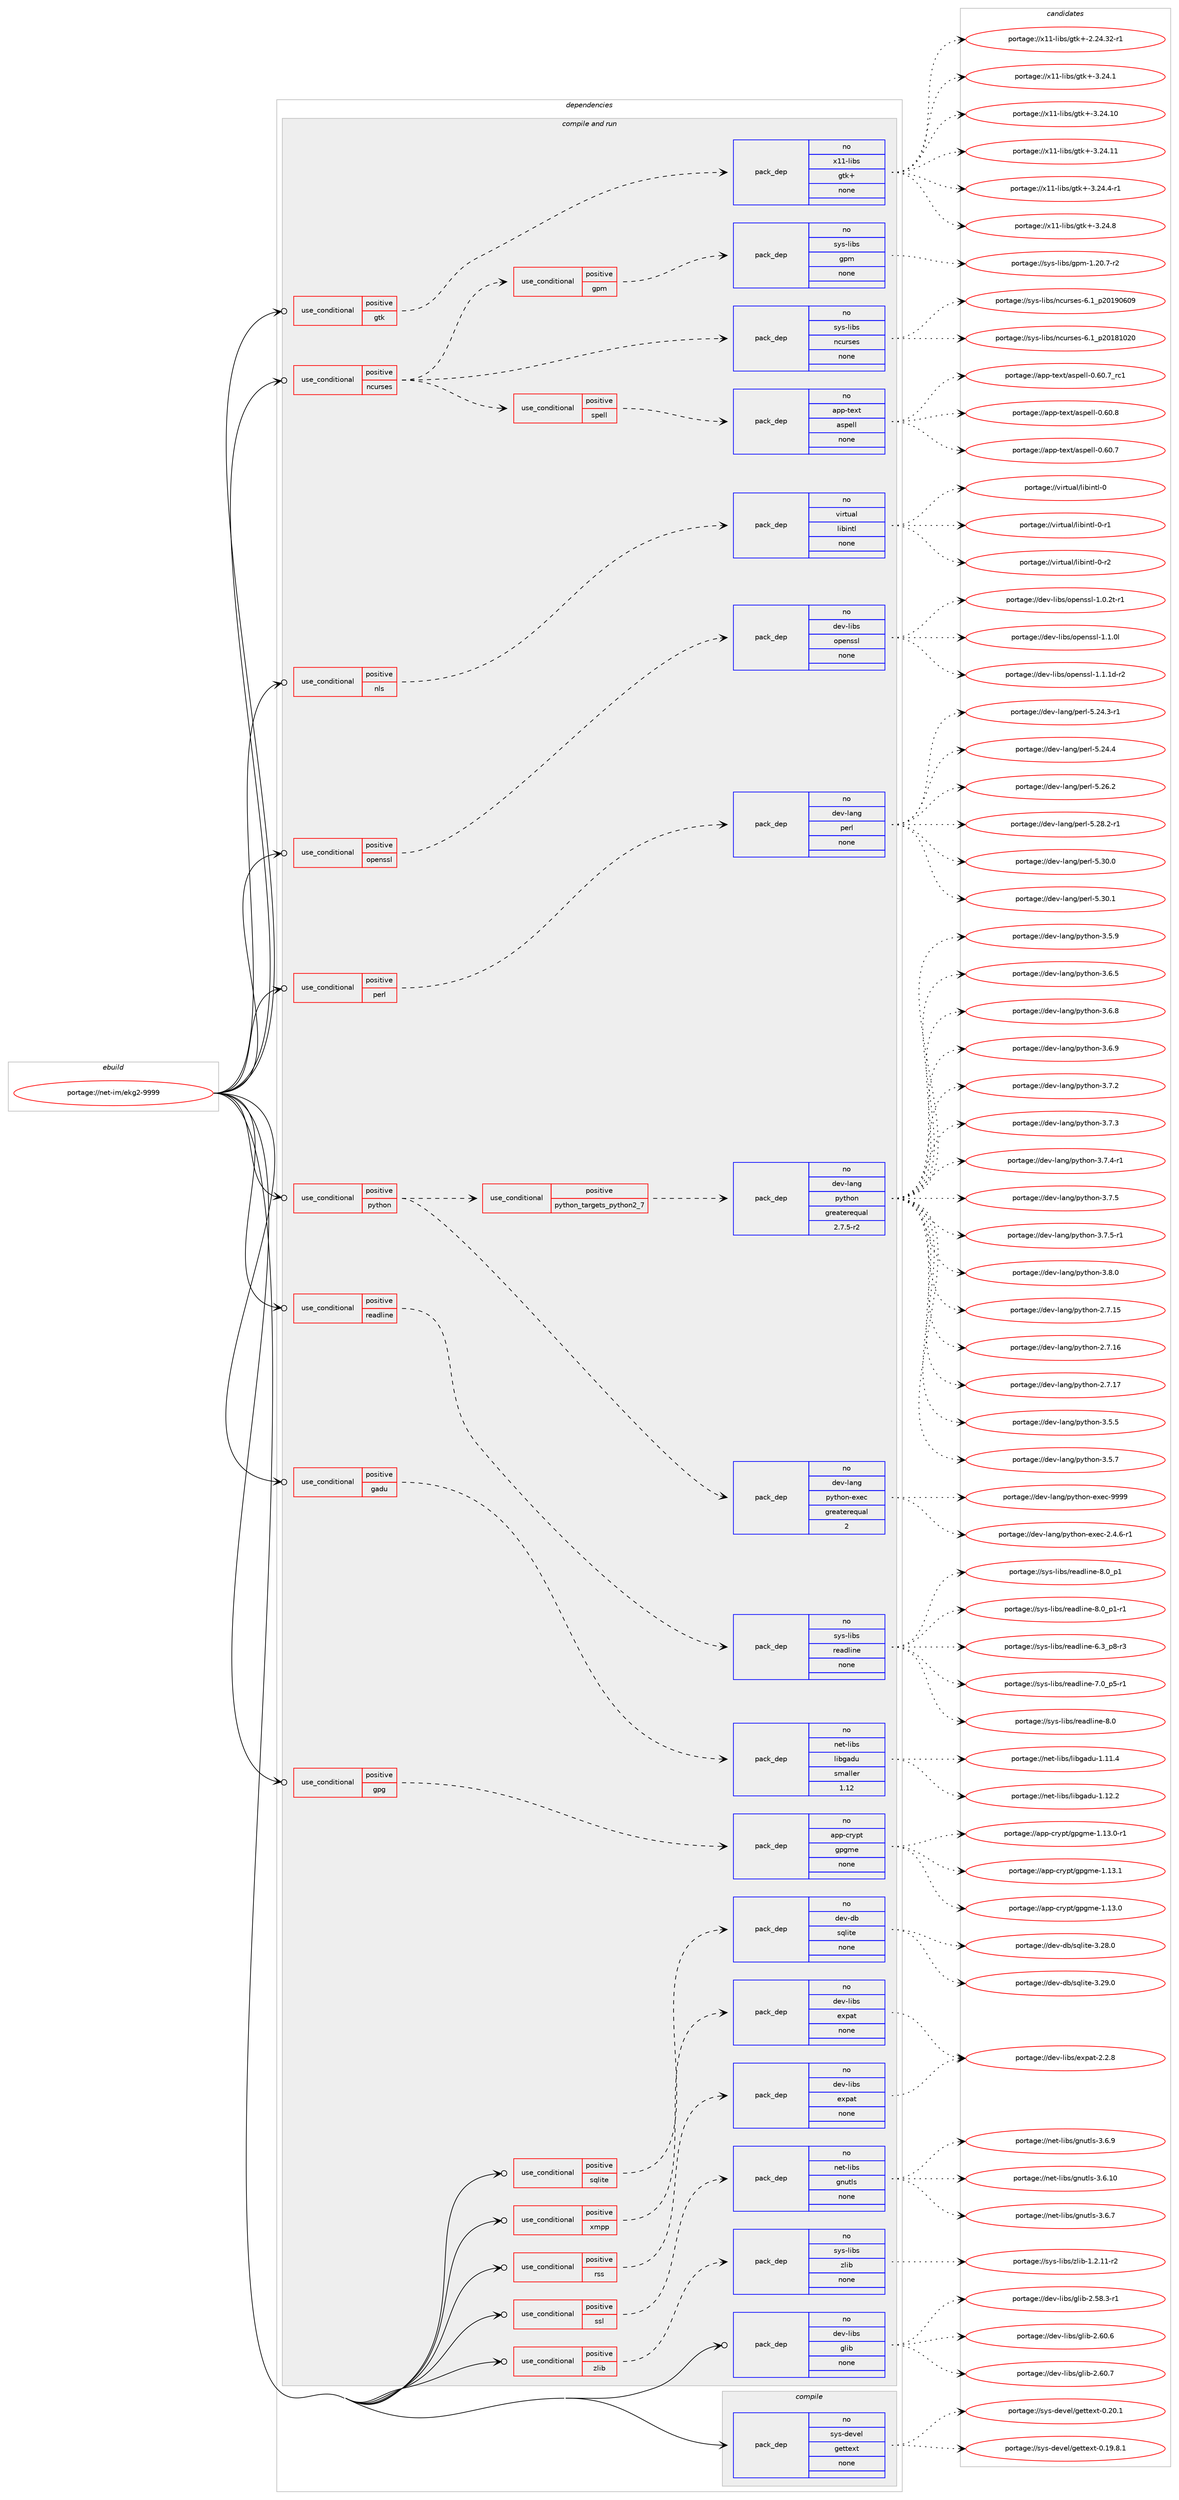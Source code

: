 digraph prolog {

# *************
# Graph options
# *************

newrank=true;
concentrate=true;
compound=true;
graph [rankdir=LR,fontname=Helvetica,fontsize=10,ranksep=1.5];#, ranksep=2.5, nodesep=0.2];
edge  [arrowhead=vee];
node  [fontname=Helvetica,fontsize=10];

# **********
# The ebuild
# **********

subgraph cluster_leftcol {
color=gray;
rank=same;
label=<<i>ebuild</i>>;
id [label="portage://net-im/ekg2-9999", color=red, width=4, href="../net-im/ekg2-9999.svg"];
}

# ****************
# The dependencies
# ****************

subgraph cluster_midcol {
color=gray;
label=<<i>dependencies</i>>;
subgraph cluster_compile {
fillcolor="#eeeeee";
style=filled;
label=<<i>compile</i>>;
subgraph pack260286 {
dependency354901 [label=<<TABLE BORDER="0" CELLBORDER="1" CELLSPACING="0" CELLPADDING="4" WIDTH="220"><TR><TD ROWSPAN="6" CELLPADDING="30">pack_dep</TD></TR><TR><TD WIDTH="110">no</TD></TR><TR><TD>sys-devel</TD></TR><TR><TD>gettext</TD></TR><TR><TD>none</TD></TR><TR><TD></TD></TR></TABLE>>, shape=none, color=blue];
}
id:e -> dependency354901:w [weight=20,style="solid",arrowhead="vee"];
}
subgraph cluster_compileandrun {
fillcolor="#eeeeee";
style=filled;
label=<<i>compile and run</i>>;
subgraph cond88741 {
dependency354902 [label=<<TABLE BORDER="0" CELLBORDER="1" CELLSPACING="0" CELLPADDING="4"><TR><TD ROWSPAN="3" CELLPADDING="10">use_conditional</TD></TR><TR><TD>positive</TD></TR><TR><TD>gadu</TD></TR></TABLE>>, shape=none, color=red];
subgraph pack260287 {
dependency354903 [label=<<TABLE BORDER="0" CELLBORDER="1" CELLSPACING="0" CELLPADDING="4" WIDTH="220"><TR><TD ROWSPAN="6" CELLPADDING="30">pack_dep</TD></TR><TR><TD WIDTH="110">no</TD></TR><TR><TD>net-libs</TD></TR><TR><TD>libgadu</TD></TR><TR><TD>smaller</TD></TR><TR><TD>1.12</TD></TR></TABLE>>, shape=none, color=blue];
}
dependency354902:e -> dependency354903:w [weight=20,style="dashed",arrowhead="vee"];
}
id:e -> dependency354902:w [weight=20,style="solid",arrowhead="odotvee"];
subgraph cond88742 {
dependency354904 [label=<<TABLE BORDER="0" CELLBORDER="1" CELLSPACING="0" CELLPADDING="4"><TR><TD ROWSPAN="3" CELLPADDING="10">use_conditional</TD></TR><TR><TD>positive</TD></TR><TR><TD>gpg</TD></TR></TABLE>>, shape=none, color=red];
subgraph pack260288 {
dependency354905 [label=<<TABLE BORDER="0" CELLBORDER="1" CELLSPACING="0" CELLPADDING="4" WIDTH="220"><TR><TD ROWSPAN="6" CELLPADDING="30">pack_dep</TD></TR><TR><TD WIDTH="110">no</TD></TR><TR><TD>app-crypt</TD></TR><TR><TD>gpgme</TD></TR><TR><TD>none</TD></TR><TR><TD></TD></TR></TABLE>>, shape=none, color=blue];
}
dependency354904:e -> dependency354905:w [weight=20,style="dashed",arrowhead="vee"];
}
id:e -> dependency354904:w [weight=20,style="solid",arrowhead="odotvee"];
subgraph cond88743 {
dependency354906 [label=<<TABLE BORDER="0" CELLBORDER="1" CELLSPACING="0" CELLPADDING="4"><TR><TD ROWSPAN="3" CELLPADDING="10">use_conditional</TD></TR><TR><TD>positive</TD></TR><TR><TD>gtk</TD></TR></TABLE>>, shape=none, color=red];
subgraph pack260289 {
dependency354907 [label=<<TABLE BORDER="0" CELLBORDER="1" CELLSPACING="0" CELLPADDING="4" WIDTH="220"><TR><TD ROWSPAN="6" CELLPADDING="30">pack_dep</TD></TR><TR><TD WIDTH="110">no</TD></TR><TR><TD>x11-libs</TD></TR><TR><TD>gtk+</TD></TR><TR><TD>none</TD></TR><TR><TD></TD></TR></TABLE>>, shape=none, color=blue];
}
dependency354906:e -> dependency354907:w [weight=20,style="dashed",arrowhead="vee"];
}
id:e -> dependency354906:w [weight=20,style="solid",arrowhead="odotvee"];
subgraph cond88744 {
dependency354908 [label=<<TABLE BORDER="0" CELLBORDER="1" CELLSPACING="0" CELLPADDING="4"><TR><TD ROWSPAN="3" CELLPADDING="10">use_conditional</TD></TR><TR><TD>positive</TD></TR><TR><TD>ncurses</TD></TR></TABLE>>, shape=none, color=red];
subgraph pack260290 {
dependency354909 [label=<<TABLE BORDER="0" CELLBORDER="1" CELLSPACING="0" CELLPADDING="4" WIDTH="220"><TR><TD ROWSPAN="6" CELLPADDING="30">pack_dep</TD></TR><TR><TD WIDTH="110">no</TD></TR><TR><TD>sys-libs</TD></TR><TR><TD>ncurses</TD></TR><TR><TD>none</TD></TR><TR><TD></TD></TR></TABLE>>, shape=none, color=blue];
}
dependency354908:e -> dependency354909:w [weight=20,style="dashed",arrowhead="vee"];
subgraph cond88745 {
dependency354910 [label=<<TABLE BORDER="0" CELLBORDER="1" CELLSPACING="0" CELLPADDING="4"><TR><TD ROWSPAN="3" CELLPADDING="10">use_conditional</TD></TR><TR><TD>positive</TD></TR><TR><TD>gpm</TD></TR></TABLE>>, shape=none, color=red];
subgraph pack260291 {
dependency354911 [label=<<TABLE BORDER="0" CELLBORDER="1" CELLSPACING="0" CELLPADDING="4" WIDTH="220"><TR><TD ROWSPAN="6" CELLPADDING="30">pack_dep</TD></TR><TR><TD WIDTH="110">no</TD></TR><TR><TD>sys-libs</TD></TR><TR><TD>gpm</TD></TR><TR><TD>none</TD></TR><TR><TD></TD></TR></TABLE>>, shape=none, color=blue];
}
dependency354910:e -> dependency354911:w [weight=20,style="dashed",arrowhead="vee"];
}
dependency354908:e -> dependency354910:w [weight=20,style="dashed",arrowhead="vee"];
subgraph cond88746 {
dependency354912 [label=<<TABLE BORDER="0" CELLBORDER="1" CELLSPACING="0" CELLPADDING="4"><TR><TD ROWSPAN="3" CELLPADDING="10">use_conditional</TD></TR><TR><TD>positive</TD></TR><TR><TD>spell</TD></TR></TABLE>>, shape=none, color=red];
subgraph pack260292 {
dependency354913 [label=<<TABLE BORDER="0" CELLBORDER="1" CELLSPACING="0" CELLPADDING="4" WIDTH="220"><TR><TD ROWSPAN="6" CELLPADDING="30">pack_dep</TD></TR><TR><TD WIDTH="110">no</TD></TR><TR><TD>app-text</TD></TR><TR><TD>aspell</TD></TR><TR><TD>none</TD></TR><TR><TD></TD></TR></TABLE>>, shape=none, color=blue];
}
dependency354912:e -> dependency354913:w [weight=20,style="dashed",arrowhead="vee"];
}
dependency354908:e -> dependency354912:w [weight=20,style="dashed",arrowhead="vee"];
}
id:e -> dependency354908:w [weight=20,style="solid",arrowhead="odotvee"];
subgraph cond88747 {
dependency354914 [label=<<TABLE BORDER="0" CELLBORDER="1" CELLSPACING="0" CELLPADDING="4"><TR><TD ROWSPAN="3" CELLPADDING="10">use_conditional</TD></TR><TR><TD>positive</TD></TR><TR><TD>nls</TD></TR></TABLE>>, shape=none, color=red];
subgraph pack260293 {
dependency354915 [label=<<TABLE BORDER="0" CELLBORDER="1" CELLSPACING="0" CELLPADDING="4" WIDTH="220"><TR><TD ROWSPAN="6" CELLPADDING="30">pack_dep</TD></TR><TR><TD WIDTH="110">no</TD></TR><TR><TD>virtual</TD></TR><TR><TD>libintl</TD></TR><TR><TD>none</TD></TR><TR><TD></TD></TR></TABLE>>, shape=none, color=blue];
}
dependency354914:e -> dependency354915:w [weight=20,style="dashed",arrowhead="vee"];
}
id:e -> dependency354914:w [weight=20,style="solid",arrowhead="odotvee"];
subgraph cond88748 {
dependency354916 [label=<<TABLE BORDER="0" CELLBORDER="1" CELLSPACING="0" CELLPADDING="4"><TR><TD ROWSPAN="3" CELLPADDING="10">use_conditional</TD></TR><TR><TD>positive</TD></TR><TR><TD>openssl</TD></TR></TABLE>>, shape=none, color=red];
subgraph pack260294 {
dependency354917 [label=<<TABLE BORDER="0" CELLBORDER="1" CELLSPACING="0" CELLPADDING="4" WIDTH="220"><TR><TD ROWSPAN="6" CELLPADDING="30">pack_dep</TD></TR><TR><TD WIDTH="110">no</TD></TR><TR><TD>dev-libs</TD></TR><TR><TD>openssl</TD></TR><TR><TD>none</TD></TR><TR><TD></TD></TR></TABLE>>, shape=none, color=blue];
}
dependency354916:e -> dependency354917:w [weight=20,style="dashed",arrowhead="vee"];
}
id:e -> dependency354916:w [weight=20,style="solid",arrowhead="odotvee"];
subgraph cond88749 {
dependency354918 [label=<<TABLE BORDER="0" CELLBORDER="1" CELLSPACING="0" CELLPADDING="4"><TR><TD ROWSPAN="3" CELLPADDING="10">use_conditional</TD></TR><TR><TD>positive</TD></TR><TR><TD>perl</TD></TR></TABLE>>, shape=none, color=red];
subgraph pack260295 {
dependency354919 [label=<<TABLE BORDER="0" CELLBORDER="1" CELLSPACING="0" CELLPADDING="4" WIDTH="220"><TR><TD ROWSPAN="6" CELLPADDING="30">pack_dep</TD></TR><TR><TD WIDTH="110">no</TD></TR><TR><TD>dev-lang</TD></TR><TR><TD>perl</TD></TR><TR><TD>none</TD></TR><TR><TD></TD></TR></TABLE>>, shape=none, color=blue];
}
dependency354918:e -> dependency354919:w [weight=20,style="dashed",arrowhead="vee"];
}
id:e -> dependency354918:w [weight=20,style="solid",arrowhead="odotvee"];
subgraph cond88750 {
dependency354920 [label=<<TABLE BORDER="0" CELLBORDER="1" CELLSPACING="0" CELLPADDING="4"><TR><TD ROWSPAN="3" CELLPADDING="10">use_conditional</TD></TR><TR><TD>positive</TD></TR><TR><TD>python</TD></TR></TABLE>>, shape=none, color=red];
subgraph cond88751 {
dependency354921 [label=<<TABLE BORDER="0" CELLBORDER="1" CELLSPACING="0" CELLPADDING="4"><TR><TD ROWSPAN="3" CELLPADDING="10">use_conditional</TD></TR><TR><TD>positive</TD></TR><TR><TD>python_targets_python2_7</TD></TR></TABLE>>, shape=none, color=red];
subgraph pack260296 {
dependency354922 [label=<<TABLE BORDER="0" CELLBORDER="1" CELLSPACING="0" CELLPADDING="4" WIDTH="220"><TR><TD ROWSPAN="6" CELLPADDING="30">pack_dep</TD></TR><TR><TD WIDTH="110">no</TD></TR><TR><TD>dev-lang</TD></TR><TR><TD>python</TD></TR><TR><TD>greaterequal</TD></TR><TR><TD>2.7.5-r2</TD></TR></TABLE>>, shape=none, color=blue];
}
dependency354921:e -> dependency354922:w [weight=20,style="dashed",arrowhead="vee"];
}
dependency354920:e -> dependency354921:w [weight=20,style="dashed",arrowhead="vee"];
subgraph pack260297 {
dependency354923 [label=<<TABLE BORDER="0" CELLBORDER="1" CELLSPACING="0" CELLPADDING="4" WIDTH="220"><TR><TD ROWSPAN="6" CELLPADDING="30">pack_dep</TD></TR><TR><TD WIDTH="110">no</TD></TR><TR><TD>dev-lang</TD></TR><TR><TD>python-exec</TD></TR><TR><TD>greaterequal</TD></TR><TR><TD>2</TD></TR></TABLE>>, shape=none, color=blue];
}
dependency354920:e -> dependency354923:w [weight=20,style="dashed",arrowhead="vee"];
}
id:e -> dependency354920:w [weight=20,style="solid",arrowhead="odotvee"];
subgraph cond88752 {
dependency354924 [label=<<TABLE BORDER="0" CELLBORDER="1" CELLSPACING="0" CELLPADDING="4"><TR><TD ROWSPAN="3" CELLPADDING="10">use_conditional</TD></TR><TR><TD>positive</TD></TR><TR><TD>readline</TD></TR></TABLE>>, shape=none, color=red];
subgraph pack260298 {
dependency354925 [label=<<TABLE BORDER="0" CELLBORDER="1" CELLSPACING="0" CELLPADDING="4" WIDTH="220"><TR><TD ROWSPAN="6" CELLPADDING="30">pack_dep</TD></TR><TR><TD WIDTH="110">no</TD></TR><TR><TD>sys-libs</TD></TR><TR><TD>readline</TD></TR><TR><TD>none</TD></TR><TR><TD></TD></TR></TABLE>>, shape=none, color=blue];
}
dependency354924:e -> dependency354925:w [weight=20,style="dashed",arrowhead="vee"];
}
id:e -> dependency354924:w [weight=20,style="solid",arrowhead="odotvee"];
subgraph cond88753 {
dependency354926 [label=<<TABLE BORDER="0" CELLBORDER="1" CELLSPACING="0" CELLPADDING="4"><TR><TD ROWSPAN="3" CELLPADDING="10">use_conditional</TD></TR><TR><TD>positive</TD></TR><TR><TD>rss</TD></TR></TABLE>>, shape=none, color=red];
subgraph pack260299 {
dependency354927 [label=<<TABLE BORDER="0" CELLBORDER="1" CELLSPACING="0" CELLPADDING="4" WIDTH="220"><TR><TD ROWSPAN="6" CELLPADDING="30">pack_dep</TD></TR><TR><TD WIDTH="110">no</TD></TR><TR><TD>dev-libs</TD></TR><TR><TD>expat</TD></TR><TR><TD>none</TD></TR><TR><TD></TD></TR></TABLE>>, shape=none, color=blue];
}
dependency354926:e -> dependency354927:w [weight=20,style="dashed",arrowhead="vee"];
}
id:e -> dependency354926:w [weight=20,style="solid",arrowhead="odotvee"];
subgraph cond88754 {
dependency354928 [label=<<TABLE BORDER="0" CELLBORDER="1" CELLSPACING="0" CELLPADDING="4"><TR><TD ROWSPAN="3" CELLPADDING="10">use_conditional</TD></TR><TR><TD>positive</TD></TR><TR><TD>sqlite</TD></TR></TABLE>>, shape=none, color=red];
subgraph pack260300 {
dependency354929 [label=<<TABLE BORDER="0" CELLBORDER="1" CELLSPACING="0" CELLPADDING="4" WIDTH="220"><TR><TD ROWSPAN="6" CELLPADDING="30">pack_dep</TD></TR><TR><TD WIDTH="110">no</TD></TR><TR><TD>dev-db</TD></TR><TR><TD>sqlite</TD></TR><TR><TD>none</TD></TR><TR><TD></TD></TR></TABLE>>, shape=none, color=blue];
}
dependency354928:e -> dependency354929:w [weight=20,style="dashed",arrowhead="vee"];
}
id:e -> dependency354928:w [weight=20,style="solid",arrowhead="odotvee"];
subgraph cond88755 {
dependency354930 [label=<<TABLE BORDER="0" CELLBORDER="1" CELLSPACING="0" CELLPADDING="4"><TR><TD ROWSPAN="3" CELLPADDING="10">use_conditional</TD></TR><TR><TD>positive</TD></TR><TR><TD>ssl</TD></TR></TABLE>>, shape=none, color=red];
subgraph pack260301 {
dependency354931 [label=<<TABLE BORDER="0" CELLBORDER="1" CELLSPACING="0" CELLPADDING="4" WIDTH="220"><TR><TD ROWSPAN="6" CELLPADDING="30">pack_dep</TD></TR><TR><TD WIDTH="110">no</TD></TR><TR><TD>net-libs</TD></TR><TR><TD>gnutls</TD></TR><TR><TD>none</TD></TR><TR><TD></TD></TR></TABLE>>, shape=none, color=blue];
}
dependency354930:e -> dependency354931:w [weight=20,style="dashed",arrowhead="vee"];
}
id:e -> dependency354930:w [weight=20,style="solid",arrowhead="odotvee"];
subgraph cond88756 {
dependency354932 [label=<<TABLE BORDER="0" CELLBORDER="1" CELLSPACING="0" CELLPADDING="4"><TR><TD ROWSPAN="3" CELLPADDING="10">use_conditional</TD></TR><TR><TD>positive</TD></TR><TR><TD>xmpp</TD></TR></TABLE>>, shape=none, color=red];
subgraph pack260302 {
dependency354933 [label=<<TABLE BORDER="0" CELLBORDER="1" CELLSPACING="0" CELLPADDING="4" WIDTH="220"><TR><TD ROWSPAN="6" CELLPADDING="30">pack_dep</TD></TR><TR><TD WIDTH="110">no</TD></TR><TR><TD>dev-libs</TD></TR><TR><TD>expat</TD></TR><TR><TD>none</TD></TR><TR><TD></TD></TR></TABLE>>, shape=none, color=blue];
}
dependency354932:e -> dependency354933:w [weight=20,style="dashed",arrowhead="vee"];
}
id:e -> dependency354932:w [weight=20,style="solid",arrowhead="odotvee"];
subgraph cond88757 {
dependency354934 [label=<<TABLE BORDER="0" CELLBORDER="1" CELLSPACING="0" CELLPADDING="4"><TR><TD ROWSPAN="3" CELLPADDING="10">use_conditional</TD></TR><TR><TD>positive</TD></TR><TR><TD>zlib</TD></TR></TABLE>>, shape=none, color=red];
subgraph pack260303 {
dependency354935 [label=<<TABLE BORDER="0" CELLBORDER="1" CELLSPACING="0" CELLPADDING="4" WIDTH="220"><TR><TD ROWSPAN="6" CELLPADDING="30">pack_dep</TD></TR><TR><TD WIDTH="110">no</TD></TR><TR><TD>sys-libs</TD></TR><TR><TD>zlib</TD></TR><TR><TD>none</TD></TR><TR><TD></TD></TR></TABLE>>, shape=none, color=blue];
}
dependency354934:e -> dependency354935:w [weight=20,style="dashed",arrowhead="vee"];
}
id:e -> dependency354934:w [weight=20,style="solid",arrowhead="odotvee"];
subgraph pack260304 {
dependency354936 [label=<<TABLE BORDER="0" CELLBORDER="1" CELLSPACING="0" CELLPADDING="4" WIDTH="220"><TR><TD ROWSPAN="6" CELLPADDING="30">pack_dep</TD></TR><TR><TD WIDTH="110">no</TD></TR><TR><TD>dev-libs</TD></TR><TR><TD>glib</TD></TR><TR><TD>none</TD></TR><TR><TD></TD></TR></TABLE>>, shape=none, color=blue];
}
id:e -> dependency354936:w [weight=20,style="solid",arrowhead="odotvee"];
}
subgraph cluster_run {
fillcolor="#eeeeee";
style=filled;
label=<<i>run</i>>;
}
}

# **************
# The candidates
# **************

subgraph cluster_choices {
rank=same;
color=gray;
label=<<i>candidates</i>>;

subgraph choice260286 {
color=black;
nodesep=1;
choiceportage1151211154510010111810110847103101116116101120116454846495746564649 [label="portage://sys-devel/gettext-0.19.8.1", color=red, width=4,href="../sys-devel/gettext-0.19.8.1.svg"];
choiceportage115121115451001011181011084710310111611610112011645484650484649 [label="portage://sys-devel/gettext-0.20.1", color=red, width=4,href="../sys-devel/gettext-0.20.1.svg"];
dependency354901:e -> choiceportage1151211154510010111810110847103101116116101120116454846495746564649:w [style=dotted,weight="100"];
dependency354901:e -> choiceportage115121115451001011181011084710310111611610112011645484650484649:w [style=dotted,weight="100"];
}
subgraph choice260287 {
color=black;
nodesep=1;
choiceportage110101116451081059811547108105981039710011745494649494652 [label="portage://net-libs/libgadu-1.11.4", color=red, width=4,href="../net-libs/libgadu-1.11.4.svg"];
choiceportage110101116451081059811547108105981039710011745494649504650 [label="portage://net-libs/libgadu-1.12.2", color=red, width=4,href="../net-libs/libgadu-1.12.2.svg"];
dependency354903:e -> choiceportage110101116451081059811547108105981039710011745494649494652:w [style=dotted,weight="100"];
dependency354903:e -> choiceportage110101116451081059811547108105981039710011745494649504650:w [style=dotted,weight="100"];
}
subgraph choice260288 {
color=black;
nodesep=1;
choiceportage9711211245991141211121164710311210310910145494649514648 [label="portage://app-crypt/gpgme-1.13.0", color=red, width=4,href="../app-crypt/gpgme-1.13.0.svg"];
choiceportage97112112459911412111211647103112103109101454946495146484511449 [label="portage://app-crypt/gpgme-1.13.0-r1", color=red, width=4,href="../app-crypt/gpgme-1.13.0-r1.svg"];
choiceportage9711211245991141211121164710311210310910145494649514649 [label="portage://app-crypt/gpgme-1.13.1", color=red, width=4,href="../app-crypt/gpgme-1.13.1.svg"];
dependency354905:e -> choiceportage9711211245991141211121164710311210310910145494649514648:w [style=dotted,weight="100"];
dependency354905:e -> choiceportage97112112459911412111211647103112103109101454946495146484511449:w [style=dotted,weight="100"];
dependency354905:e -> choiceportage9711211245991141211121164710311210310910145494649514649:w [style=dotted,weight="100"];
}
subgraph choice260289 {
color=black;
nodesep=1;
choiceportage12049494510810598115471031161074345504650524651504511449 [label="portage://x11-libs/gtk+-2.24.32-r1", color=red, width=4,href="../x11-libs/gtk+-2.24.32-r1.svg"];
choiceportage12049494510810598115471031161074345514650524649 [label="portage://x11-libs/gtk+-3.24.1", color=red, width=4,href="../x11-libs/gtk+-3.24.1.svg"];
choiceportage1204949451081059811547103116107434551465052464948 [label="portage://x11-libs/gtk+-3.24.10", color=red, width=4,href="../x11-libs/gtk+-3.24.10.svg"];
choiceportage1204949451081059811547103116107434551465052464949 [label="portage://x11-libs/gtk+-3.24.11", color=red, width=4,href="../x11-libs/gtk+-3.24.11.svg"];
choiceportage120494945108105981154710311610743455146505246524511449 [label="portage://x11-libs/gtk+-3.24.4-r1", color=red, width=4,href="../x11-libs/gtk+-3.24.4-r1.svg"];
choiceportage12049494510810598115471031161074345514650524656 [label="portage://x11-libs/gtk+-3.24.8", color=red, width=4,href="../x11-libs/gtk+-3.24.8.svg"];
dependency354907:e -> choiceportage12049494510810598115471031161074345504650524651504511449:w [style=dotted,weight="100"];
dependency354907:e -> choiceportage12049494510810598115471031161074345514650524649:w [style=dotted,weight="100"];
dependency354907:e -> choiceportage1204949451081059811547103116107434551465052464948:w [style=dotted,weight="100"];
dependency354907:e -> choiceportage1204949451081059811547103116107434551465052464949:w [style=dotted,weight="100"];
dependency354907:e -> choiceportage120494945108105981154710311610743455146505246524511449:w [style=dotted,weight="100"];
dependency354907:e -> choiceportage12049494510810598115471031161074345514650524656:w [style=dotted,weight="100"];
}
subgraph choice260290 {
color=black;
nodesep=1;
choiceportage1151211154510810598115471109911711411510111545544649951125048495649485048 [label="portage://sys-libs/ncurses-6.1_p20181020", color=red, width=4,href="../sys-libs/ncurses-6.1_p20181020.svg"];
choiceportage1151211154510810598115471109911711411510111545544649951125048495748544857 [label="portage://sys-libs/ncurses-6.1_p20190609", color=red, width=4,href="../sys-libs/ncurses-6.1_p20190609.svg"];
dependency354909:e -> choiceportage1151211154510810598115471109911711411510111545544649951125048495649485048:w [style=dotted,weight="100"];
dependency354909:e -> choiceportage1151211154510810598115471109911711411510111545544649951125048495748544857:w [style=dotted,weight="100"];
}
subgraph choice260291 {
color=black;
nodesep=1;
choiceportage115121115451081059811547103112109454946504846554511450 [label="portage://sys-libs/gpm-1.20.7-r2", color=red, width=4,href="../sys-libs/gpm-1.20.7-r2.svg"];
dependency354911:e -> choiceportage115121115451081059811547103112109454946504846554511450:w [style=dotted,weight="100"];
}
subgraph choice260292 {
color=black;
nodesep=1;
choiceportage9711211245116101120116479711511210110810845484654484655 [label="portage://app-text/aspell-0.60.7", color=red, width=4,href="../app-text/aspell-0.60.7.svg"];
choiceportage9711211245116101120116479711511210110810845484654484655951149949 [label="portage://app-text/aspell-0.60.7_rc1", color=red, width=4,href="../app-text/aspell-0.60.7_rc1.svg"];
choiceportage9711211245116101120116479711511210110810845484654484656 [label="portage://app-text/aspell-0.60.8", color=red, width=4,href="../app-text/aspell-0.60.8.svg"];
dependency354913:e -> choiceportage9711211245116101120116479711511210110810845484654484655:w [style=dotted,weight="100"];
dependency354913:e -> choiceportage9711211245116101120116479711511210110810845484654484655951149949:w [style=dotted,weight="100"];
dependency354913:e -> choiceportage9711211245116101120116479711511210110810845484654484656:w [style=dotted,weight="100"];
}
subgraph choice260293 {
color=black;
nodesep=1;
choiceportage1181051141161179710847108105981051101161084548 [label="portage://virtual/libintl-0", color=red, width=4,href="../virtual/libintl-0.svg"];
choiceportage11810511411611797108471081059810511011610845484511449 [label="portage://virtual/libintl-0-r1", color=red, width=4,href="../virtual/libintl-0-r1.svg"];
choiceportage11810511411611797108471081059810511011610845484511450 [label="portage://virtual/libintl-0-r2", color=red, width=4,href="../virtual/libintl-0-r2.svg"];
dependency354915:e -> choiceportage1181051141161179710847108105981051101161084548:w [style=dotted,weight="100"];
dependency354915:e -> choiceportage11810511411611797108471081059810511011610845484511449:w [style=dotted,weight="100"];
dependency354915:e -> choiceportage11810511411611797108471081059810511011610845484511450:w [style=dotted,weight="100"];
}
subgraph choice260294 {
color=black;
nodesep=1;
choiceportage1001011184510810598115471111121011101151151084549464846501164511449 [label="portage://dev-libs/openssl-1.0.2t-r1", color=red, width=4,href="../dev-libs/openssl-1.0.2t-r1.svg"];
choiceportage100101118451081059811547111112101110115115108454946494648108 [label="portage://dev-libs/openssl-1.1.0l", color=red, width=4,href="../dev-libs/openssl-1.1.0l.svg"];
choiceportage1001011184510810598115471111121011101151151084549464946491004511450 [label="portage://dev-libs/openssl-1.1.1d-r2", color=red, width=4,href="../dev-libs/openssl-1.1.1d-r2.svg"];
dependency354917:e -> choiceportage1001011184510810598115471111121011101151151084549464846501164511449:w [style=dotted,weight="100"];
dependency354917:e -> choiceportage100101118451081059811547111112101110115115108454946494648108:w [style=dotted,weight="100"];
dependency354917:e -> choiceportage1001011184510810598115471111121011101151151084549464946491004511450:w [style=dotted,weight="100"];
}
subgraph choice260295 {
color=black;
nodesep=1;
choiceportage100101118451089711010347112101114108455346505246514511449 [label="portage://dev-lang/perl-5.24.3-r1", color=red, width=4,href="../dev-lang/perl-5.24.3-r1.svg"];
choiceportage10010111845108971101034711210111410845534650524652 [label="portage://dev-lang/perl-5.24.4", color=red, width=4,href="../dev-lang/perl-5.24.4.svg"];
choiceportage10010111845108971101034711210111410845534650544650 [label="portage://dev-lang/perl-5.26.2", color=red, width=4,href="../dev-lang/perl-5.26.2.svg"];
choiceportage100101118451089711010347112101114108455346505646504511449 [label="portage://dev-lang/perl-5.28.2-r1", color=red, width=4,href="../dev-lang/perl-5.28.2-r1.svg"];
choiceportage10010111845108971101034711210111410845534651484648 [label="portage://dev-lang/perl-5.30.0", color=red, width=4,href="../dev-lang/perl-5.30.0.svg"];
choiceportage10010111845108971101034711210111410845534651484649 [label="portage://dev-lang/perl-5.30.1", color=red, width=4,href="../dev-lang/perl-5.30.1.svg"];
dependency354919:e -> choiceportage100101118451089711010347112101114108455346505246514511449:w [style=dotted,weight="100"];
dependency354919:e -> choiceportage10010111845108971101034711210111410845534650524652:w [style=dotted,weight="100"];
dependency354919:e -> choiceportage10010111845108971101034711210111410845534650544650:w [style=dotted,weight="100"];
dependency354919:e -> choiceportage100101118451089711010347112101114108455346505646504511449:w [style=dotted,weight="100"];
dependency354919:e -> choiceportage10010111845108971101034711210111410845534651484648:w [style=dotted,weight="100"];
dependency354919:e -> choiceportage10010111845108971101034711210111410845534651484649:w [style=dotted,weight="100"];
}
subgraph choice260296 {
color=black;
nodesep=1;
choiceportage10010111845108971101034711212111610411111045504655464953 [label="portage://dev-lang/python-2.7.15", color=red, width=4,href="../dev-lang/python-2.7.15.svg"];
choiceportage10010111845108971101034711212111610411111045504655464954 [label="portage://dev-lang/python-2.7.16", color=red, width=4,href="../dev-lang/python-2.7.16.svg"];
choiceportage10010111845108971101034711212111610411111045504655464955 [label="portage://dev-lang/python-2.7.17", color=red, width=4,href="../dev-lang/python-2.7.17.svg"];
choiceportage100101118451089711010347112121116104111110455146534653 [label="portage://dev-lang/python-3.5.5", color=red, width=4,href="../dev-lang/python-3.5.5.svg"];
choiceportage100101118451089711010347112121116104111110455146534655 [label="portage://dev-lang/python-3.5.7", color=red, width=4,href="../dev-lang/python-3.5.7.svg"];
choiceportage100101118451089711010347112121116104111110455146534657 [label="portage://dev-lang/python-3.5.9", color=red, width=4,href="../dev-lang/python-3.5.9.svg"];
choiceportage100101118451089711010347112121116104111110455146544653 [label="portage://dev-lang/python-3.6.5", color=red, width=4,href="../dev-lang/python-3.6.5.svg"];
choiceportage100101118451089711010347112121116104111110455146544656 [label="portage://dev-lang/python-3.6.8", color=red, width=4,href="../dev-lang/python-3.6.8.svg"];
choiceportage100101118451089711010347112121116104111110455146544657 [label="portage://dev-lang/python-3.6.9", color=red, width=4,href="../dev-lang/python-3.6.9.svg"];
choiceportage100101118451089711010347112121116104111110455146554650 [label="portage://dev-lang/python-3.7.2", color=red, width=4,href="../dev-lang/python-3.7.2.svg"];
choiceportage100101118451089711010347112121116104111110455146554651 [label="portage://dev-lang/python-3.7.3", color=red, width=4,href="../dev-lang/python-3.7.3.svg"];
choiceportage1001011184510897110103471121211161041111104551465546524511449 [label="portage://dev-lang/python-3.7.4-r1", color=red, width=4,href="../dev-lang/python-3.7.4-r1.svg"];
choiceportage100101118451089711010347112121116104111110455146554653 [label="portage://dev-lang/python-3.7.5", color=red, width=4,href="../dev-lang/python-3.7.5.svg"];
choiceportage1001011184510897110103471121211161041111104551465546534511449 [label="portage://dev-lang/python-3.7.5-r1", color=red, width=4,href="../dev-lang/python-3.7.5-r1.svg"];
choiceportage100101118451089711010347112121116104111110455146564648 [label="portage://dev-lang/python-3.8.0", color=red, width=4,href="../dev-lang/python-3.8.0.svg"];
dependency354922:e -> choiceportage10010111845108971101034711212111610411111045504655464953:w [style=dotted,weight="100"];
dependency354922:e -> choiceportage10010111845108971101034711212111610411111045504655464954:w [style=dotted,weight="100"];
dependency354922:e -> choiceportage10010111845108971101034711212111610411111045504655464955:w [style=dotted,weight="100"];
dependency354922:e -> choiceportage100101118451089711010347112121116104111110455146534653:w [style=dotted,weight="100"];
dependency354922:e -> choiceportage100101118451089711010347112121116104111110455146534655:w [style=dotted,weight="100"];
dependency354922:e -> choiceportage100101118451089711010347112121116104111110455146534657:w [style=dotted,weight="100"];
dependency354922:e -> choiceportage100101118451089711010347112121116104111110455146544653:w [style=dotted,weight="100"];
dependency354922:e -> choiceportage100101118451089711010347112121116104111110455146544656:w [style=dotted,weight="100"];
dependency354922:e -> choiceportage100101118451089711010347112121116104111110455146544657:w [style=dotted,weight="100"];
dependency354922:e -> choiceportage100101118451089711010347112121116104111110455146554650:w [style=dotted,weight="100"];
dependency354922:e -> choiceportage100101118451089711010347112121116104111110455146554651:w [style=dotted,weight="100"];
dependency354922:e -> choiceportage1001011184510897110103471121211161041111104551465546524511449:w [style=dotted,weight="100"];
dependency354922:e -> choiceportage100101118451089711010347112121116104111110455146554653:w [style=dotted,weight="100"];
dependency354922:e -> choiceportage1001011184510897110103471121211161041111104551465546534511449:w [style=dotted,weight="100"];
dependency354922:e -> choiceportage100101118451089711010347112121116104111110455146564648:w [style=dotted,weight="100"];
}
subgraph choice260297 {
color=black;
nodesep=1;
choiceportage10010111845108971101034711212111610411111045101120101994550465246544511449 [label="portage://dev-lang/python-exec-2.4.6-r1", color=red, width=4,href="../dev-lang/python-exec-2.4.6-r1.svg"];
choiceportage10010111845108971101034711212111610411111045101120101994557575757 [label="portage://dev-lang/python-exec-9999", color=red, width=4,href="../dev-lang/python-exec-9999.svg"];
dependency354923:e -> choiceportage10010111845108971101034711212111610411111045101120101994550465246544511449:w [style=dotted,weight="100"];
dependency354923:e -> choiceportage10010111845108971101034711212111610411111045101120101994557575757:w [style=dotted,weight="100"];
}
subgraph choice260298 {
color=black;
nodesep=1;
choiceportage115121115451081059811547114101971001081051101014554465195112564511451 [label="portage://sys-libs/readline-6.3_p8-r3", color=red, width=4,href="../sys-libs/readline-6.3_p8-r3.svg"];
choiceportage115121115451081059811547114101971001081051101014555464895112534511449 [label="portage://sys-libs/readline-7.0_p5-r1", color=red, width=4,href="../sys-libs/readline-7.0_p5-r1.svg"];
choiceportage1151211154510810598115471141019710010810511010145564648 [label="portage://sys-libs/readline-8.0", color=red, width=4,href="../sys-libs/readline-8.0.svg"];
choiceportage11512111545108105981154711410197100108105110101455646489511249 [label="portage://sys-libs/readline-8.0_p1", color=red, width=4,href="../sys-libs/readline-8.0_p1.svg"];
choiceportage115121115451081059811547114101971001081051101014556464895112494511449 [label="portage://sys-libs/readline-8.0_p1-r1", color=red, width=4,href="../sys-libs/readline-8.0_p1-r1.svg"];
dependency354925:e -> choiceportage115121115451081059811547114101971001081051101014554465195112564511451:w [style=dotted,weight="100"];
dependency354925:e -> choiceportage115121115451081059811547114101971001081051101014555464895112534511449:w [style=dotted,weight="100"];
dependency354925:e -> choiceportage1151211154510810598115471141019710010810511010145564648:w [style=dotted,weight="100"];
dependency354925:e -> choiceportage11512111545108105981154711410197100108105110101455646489511249:w [style=dotted,weight="100"];
dependency354925:e -> choiceportage115121115451081059811547114101971001081051101014556464895112494511449:w [style=dotted,weight="100"];
}
subgraph choice260299 {
color=black;
nodesep=1;
choiceportage10010111845108105981154710112011297116455046504656 [label="portage://dev-libs/expat-2.2.8", color=red, width=4,href="../dev-libs/expat-2.2.8.svg"];
dependency354927:e -> choiceportage10010111845108105981154710112011297116455046504656:w [style=dotted,weight="100"];
}
subgraph choice260300 {
color=black;
nodesep=1;
choiceportage10010111845100984711511310810511610145514650564648 [label="portage://dev-db/sqlite-3.28.0", color=red, width=4,href="../dev-db/sqlite-3.28.0.svg"];
choiceportage10010111845100984711511310810511610145514650574648 [label="portage://dev-db/sqlite-3.29.0", color=red, width=4,href="../dev-db/sqlite-3.29.0.svg"];
dependency354929:e -> choiceportage10010111845100984711511310810511610145514650564648:w [style=dotted,weight="100"];
dependency354929:e -> choiceportage10010111845100984711511310810511610145514650574648:w [style=dotted,weight="100"];
}
subgraph choice260301 {
color=black;
nodesep=1;
choiceportage11010111645108105981154710311011711610811545514654464948 [label="portage://net-libs/gnutls-3.6.10", color=red, width=4,href="../net-libs/gnutls-3.6.10.svg"];
choiceportage110101116451081059811547103110117116108115455146544655 [label="portage://net-libs/gnutls-3.6.7", color=red, width=4,href="../net-libs/gnutls-3.6.7.svg"];
choiceportage110101116451081059811547103110117116108115455146544657 [label="portage://net-libs/gnutls-3.6.9", color=red, width=4,href="../net-libs/gnutls-3.6.9.svg"];
dependency354931:e -> choiceportage11010111645108105981154710311011711610811545514654464948:w [style=dotted,weight="100"];
dependency354931:e -> choiceportage110101116451081059811547103110117116108115455146544655:w [style=dotted,weight="100"];
dependency354931:e -> choiceportage110101116451081059811547103110117116108115455146544657:w [style=dotted,weight="100"];
}
subgraph choice260302 {
color=black;
nodesep=1;
choiceportage10010111845108105981154710112011297116455046504656 [label="portage://dev-libs/expat-2.2.8", color=red, width=4,href="../dev-libs/expat-2.2.8.svg"];
dependency354933:e -> choiceportage10010111845108105981154710112011297116455046504656:w [style=dotted,weight="100"];
}
subgraph choice260303 {
color=black;
nodesep=1;
choiceportage11512111545108105981154712210810598454946504649494511450 [label="portage://sys-libs/zlib-1.2.11-r2", color=red, width=4,href="../sys-libs/zlib-1.2.11-r2.svg"];
dependency354935:e -> choiceportage11512111545108105981154712210810598454946504649494511450:w [style=dotted,weight="100"];
}
subgraph choice260304 {
color=black;
nodesep=1;
choiceportage10010111845108105981154710310810598455046535646514511449 [label="portage://dev-libs/glib-2.58.3-r1", color=red, width=4,href="../dev-libs/glib-2.58.3-r1.svg"];
choiceportage1001011184510810598115471031081059845504654484654 [label="portage://dev-libs/glib-2.60.6", color=red, width=4,href="../dev-libs/glib-2.60.6.svg"];
choiceportage1001011184510810598115471031081059845504654484655 [label="portage://dev-libs/glib-2.60.7", color=red, width=4,href="../dev-libs/glib-2.60.7.svg"];
dependency354936:e -> choiceportage10010111845108105981154710310810598455046535646514511449:w [style=dotted,weight="100"];
dependency354936:e -> choiceportage1001011184510810598115471031081059845504654484654:w [style=dotted,weight="100"];
dependency354936:e -> choiceportage1001011184510810598115471031081059845504654484655:w [style=dotted,weight="100"];
}
}

}
